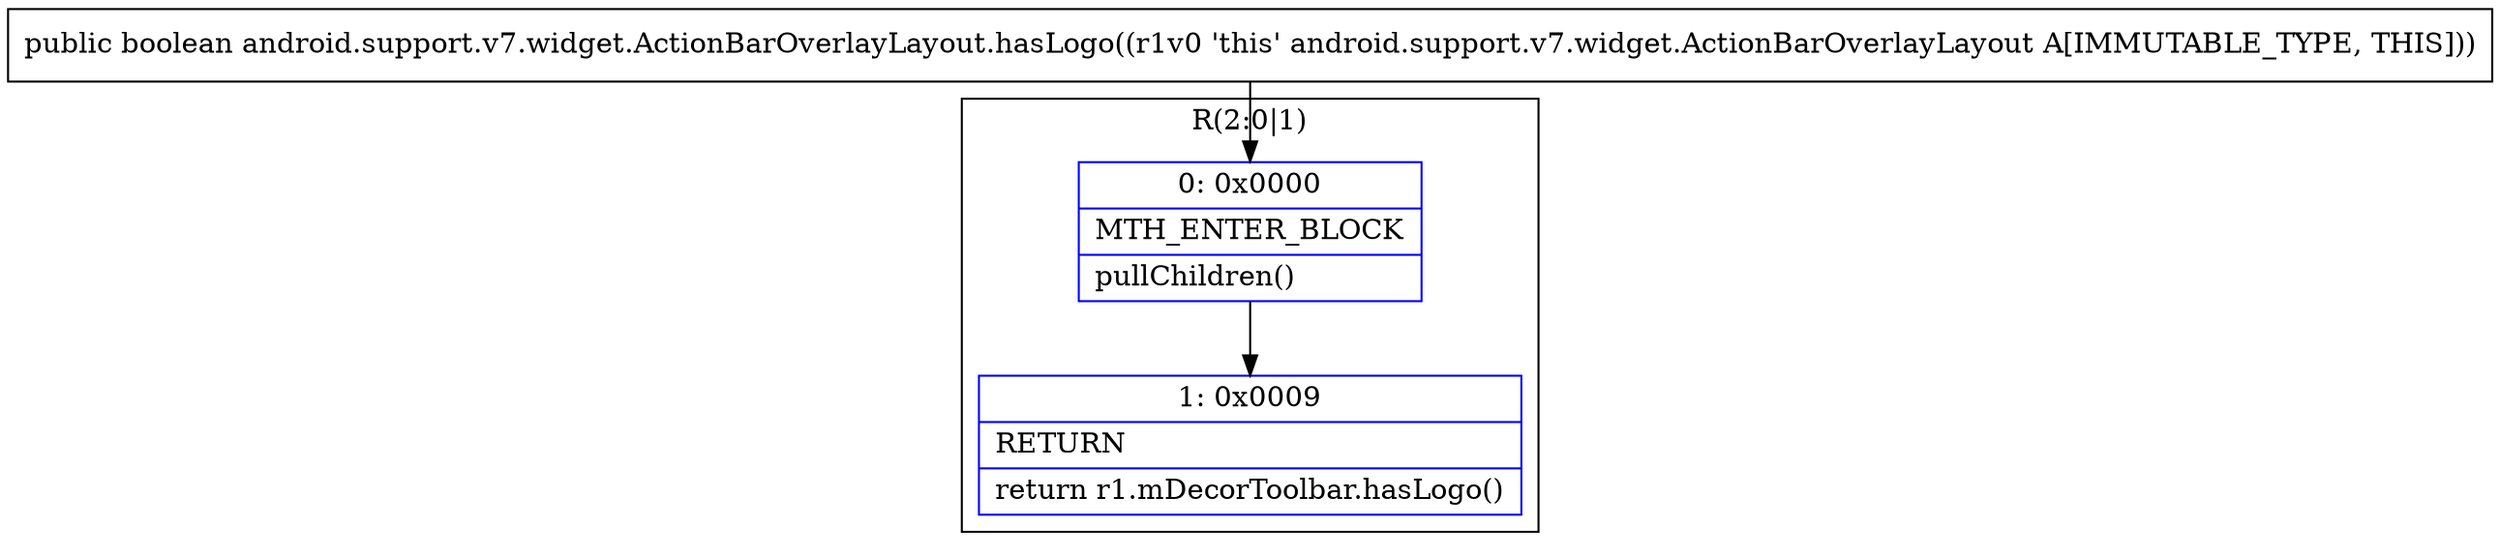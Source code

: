 digraph "CFG forandroid.support.v7.widget.ActionBarOverlayLayout.hasLogo()Z" {
subgraph cluster_Region_1052540808 {
label = "R(2:0|1)";
node [shape=record,color=blue];
Node_0 [shape=record,label="{0\:\ 0x0000|MTH_ENTER_BLOCK\l|pullChildren()\l}"];
Node_1 [shape=record,label="{1\:\ 0x0009|RETURN\l|return r1.mDecorToolbar.hasLogo()\l}"];
}
MethodNode[shape=record,label="{public boolean android.support.v7.widget.ActionBarOverlayLayout.hasLogo((r1v0 'this' android.support.v7.widget.ActionBarOverlayLayout A[IMMUTABLE_TYPE, THIS])) }"];
MethodNode -> Node_0;
Node_0 -> Node_1;
}


